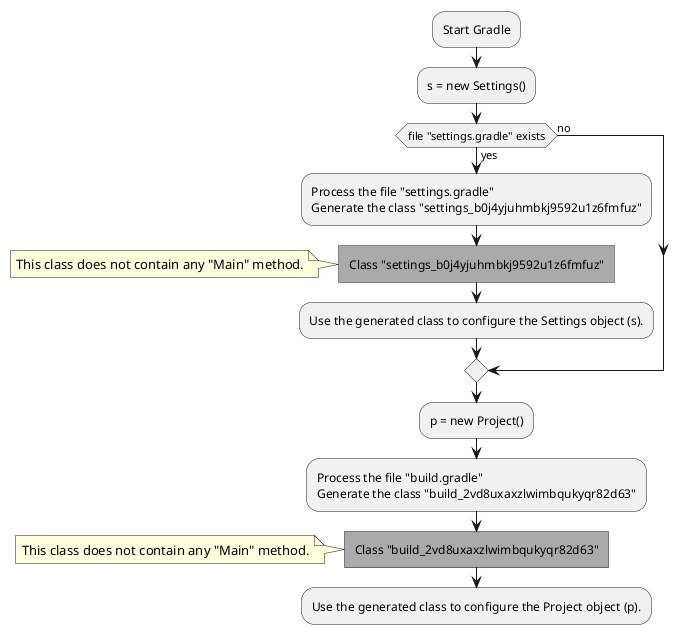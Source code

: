 @startuml
:Start Gradle;
:s = new Settings();
if (file "settings.gradle" exists) then (yes)
:Process the file "settings.gradle"
Generate the class "settings_b0j4yjuhmbkj9592u1z6fmfuz";
#AAAAAA:Class "settings_b0j4yjuhmbkj9592u1z6fmfuz"]
note left
This class does not contain any "Main" method.
end note
:Use the generated class to configure the Settings object (s).;
else (no)
endif
:p = new Project();
:Process the file "build.gradle"
Generate the class "build_2vd8uxaxzlwimbqukyqr82d63";
#AAAAAA:Class "build_2vd8uxaxzlwimbqukyqr82d63"]
note left
This class does not contain any "Main" method.
end note
:Use the generated class to configure the Project object (p).;
@enduml


